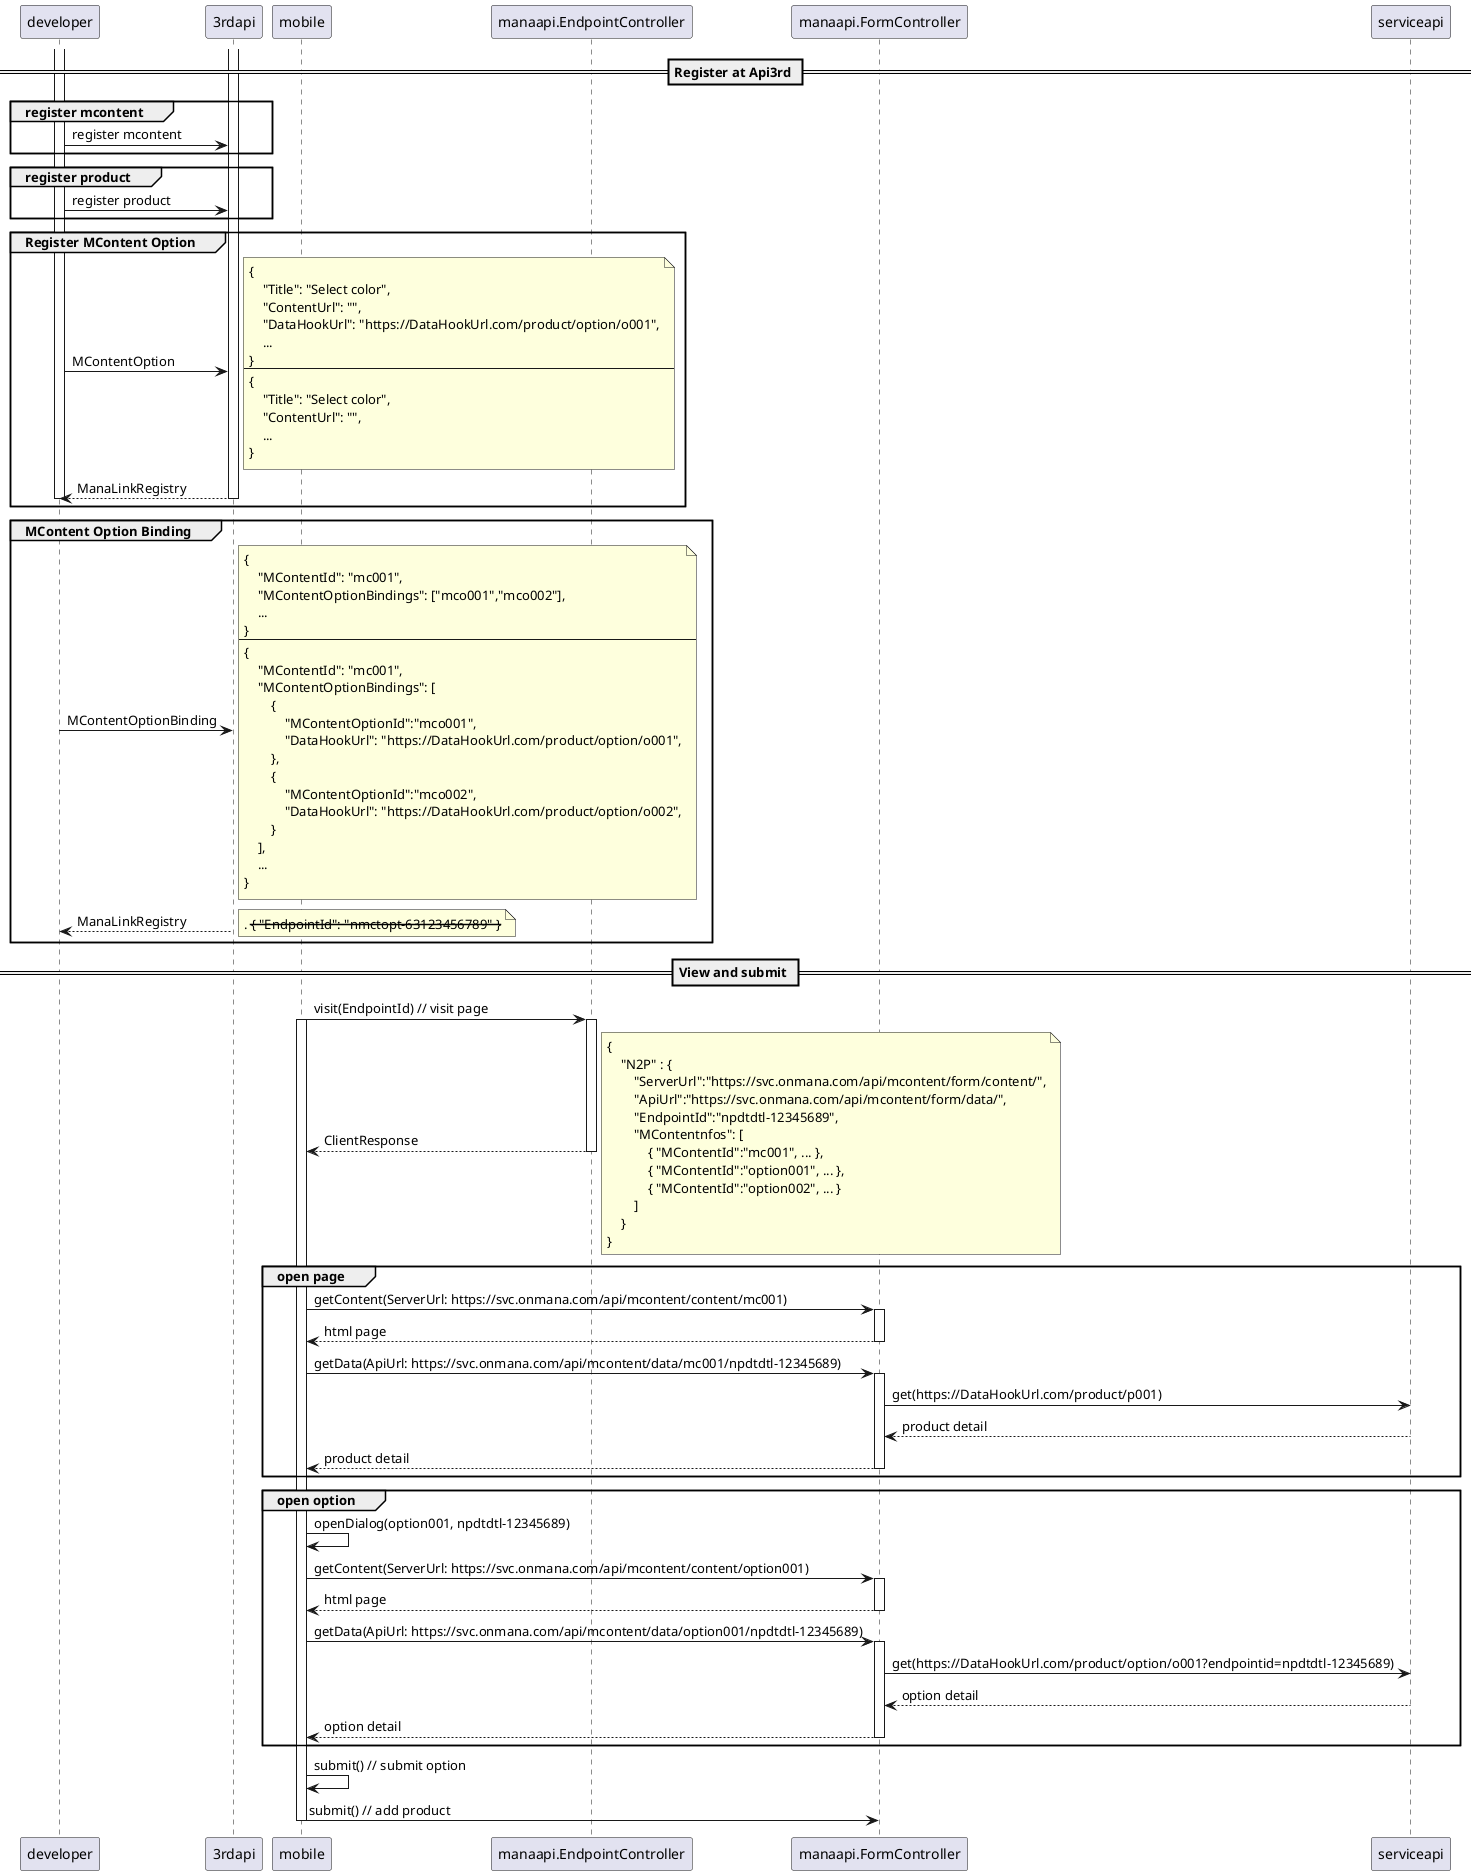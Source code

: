 @startuml

participant developer
participant 3rdapi

== Register at Api3rd ==
group register mcontent
developer -> 3rdapi : register mcontent
end

group register product
developer -> 3rdapi : register product
end

group Register MContent Option
activate developer
activate 3rdapi
developer -> 3rdapi : MContentOption
note right
{
    "Title": "Select color",
    "ContentUrl": "",
    "DataHookUrl": "https://DataHookUrl.com/product/option/o001",
    ...
}
---
{
    "Title": "Select color",
    "ContentUrl": "",
    ...
}
end note
developer <-- 3rdapi : ManaLinkRegistry
deactivate developer
deactivate 3rdapi
end

group MContent Option Binding
activate developer
activate 3rdapi
developer -> 3rdapi : MContentOptionBinding
note right
{
    "MContentId": "mc001",
    "MContentOptionBindings": ["mco001","mco002"],
    ...
}
---
{
    "MContentId": "mc001",
    "MContentOptionBindings": [
        {
            "MContentOptionId":"mco001",
            "DataHookUrl": "https://DataHookUrl.com/product/option/o001",
        },
        {
            "MContentOptionId":"mco002",
            "DataHookUrl": "https://DataHookUrl.com/product/option/o002",
        }
    ],
    ...
}
end note
developer <-- 3rdapi : ManaLinkRegistry
note right
. --{ "EndpointId": "nmctopt-63123456789" }--
end note
deactivate developer
deactivate 3rdapi
end

participant mobile
participant manaapi.EndpointController
participant manaapi.FormController
participant serviceapi

== View and submit ==
mobile -> manaapi.EndpointController : visit(EndpointId) // visit page
activate mobile
activate manaapi.EndpointController
mobile <-- manaapi.EndpointController : ClientResponse
deactivate manaapi.EndpointController
note right
{
    "N2P" : {
        "ServerUrl":"https://svc.onmana.com/api/mcontent/form/content/",
        "ApiUrl":"https://svc.onmana.com/api/mcontent/form/data/",
        "EndpointId":"npdtdtl-12345689",
        "MContentnfos": [
            { "MContentId":"mc001", ... },
            { "MContentId":"option001", ... },
            { "MContentId":"option002", ... }
        ]
    }
}
end note

group open page
mobile -> manaapi.FormController : getContent(ServerUrl: https://svc.onmana.com/api/mcontent/content/mc001)
activate manaapi.FormController
mobile <-- manaapi.FormController : html page
deactivate manaapi.FormController
mobile -> manaapi.FormController : getData(ApiUrl: https://svc.onmana.com/api/mcontent/data/mc001/npdtdtl-12345689)
activate manaapi.FormController
manaapi.FormController -> serviceapi : get(https://DataHookUrl.com/product/p001)
manaapi.FormController <-- serviceapi : product detail
mobile <-- manaapi.FormController : product detail
deactivate manaapi.FormController
end

group open option
mobile -> mobile : openDialog(option001, npdtdtl-12345689)
mobile -> manaapi.FormController : getContent(ServerUrl: https://svc.onmana.com/api/mcontent/content/option001)
activate manaapi.FormController
mobile <-- manaapi.FormController : html page
deactivate manaapi.FormController
mobile -> manaapi.FormController : getData(ApiUrl: https://svc.onmana.com/api/mcontent/data/option001/npdtdtl-12345689)
activate manaapi.FormController
manaapi.FormController -> serviceapi : get(https://DataHookUrl.com/product/option/o001?endpointid=npdtdtl-12345689)
manaapi.FormController <-- serviceapi : option detail
mobile <-- manaapi.FormController : option detail
deactivate manaapi.FormController
end

mobile -> mobile : submit() // submit option
mobile -> manaapi.FormController : submit() // add product
deactivate mobile

@enduml
